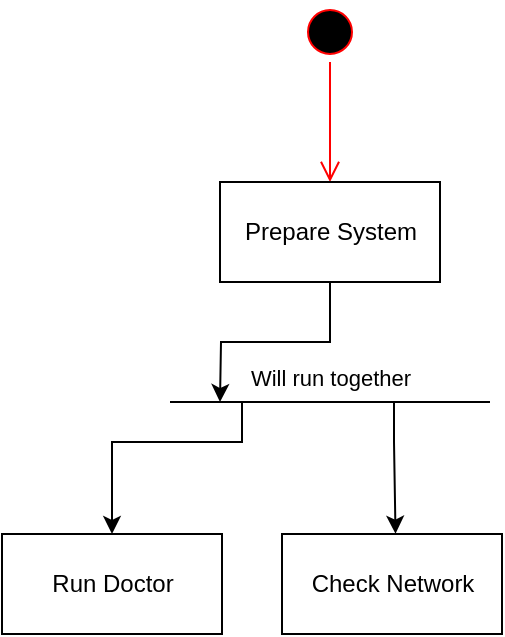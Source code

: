 <mxfile version="20.5.3" type="embed"><diagram id="23iRSUPoRavnBvh4doch" name="Test 1"><mxGraphModel dx="134" dy="1313" grid="1" gridSize="10" guides="1" tooltips="1" connect="1" arrows="1" fold="1" page="1" pageScale="1" pageWidth="827" pageHeight="1169" math="0" shadow="0"><root><mxCell id="0"/><mxCell id="1" parent="0"/><mxCell id="2" value="" style="ellipse;html=1;shape=startState;fillColor=#000000;strokeColor=#ff0000;" vertex="1" parent="1"><mxGeometry x="399" y="-890" width="30" height="30" as="geometry"/></mxCell><mxCell id="3" value="" style="edgeStyle=orthogonalEdgeStyle;html=1;verticalAlign=bottom;endArrow=open;endSize=8;strokeColor=#ff0000;rounded=0;" edge="1" source="2" parent="1"><mxGeometry relative="1" as="geometry"><mxPoint x="414" y="-800" as="targetPoint"/></mxGeometry></mxCell><mxCell id="9" style="edgeStyle=orthogonalEdgeStyle;rounded=0;orthogonalLoop=1;jettySize=auto;html=1;" edge="1" parent="1" source="4"><mxGeometry relative="1" as="geometry"><mxPoint x="359" y="-690" as="targetPoint"/></mxGeometry></mxCell><mxCell id="4" value="Prepare System" style="html=1;" vertex="1" parent="1"><mxGeometry x="359" y="-800" width="110" height="50" as="geometry"/></mxCell><mxCell id="7" value="Will run together" style="endArrow=none;html=1;endSize=12;startArrow=none;startSize=14;startFill=0;align=center;verticalAlign=bottom;endFill=0;rounded=0;edgeStyle=orthogonalEdgeStyle;" edge="1" parent="1"><mxGeometry y="3" relative="1" as="geometry"><mxPoint x="334" y="-690" as="sourcePoint"/><mxPoint x="494" y="-690" as="targetPoint"/></mxGeometry></mxCell><mxCell id="10" value="Check Network" style="html=1;" vertex="1" parent="1"><mxGeometry x="390" y="-624" width="110" height="50" as="geometry"/></mxCell><mxCell id="11" value="Run Doctor" style="html=1;" vertex="1" parent="1"><mxGeometry x="250" y="-624" width="110" height="50" as="geometry"/></mxCell><mxCell id="13" value="" style="endArrow=classic;html=1;rounded=0;entryX=0.5;entryY=0;entryDx=0;entryDy=0;" edge="1" parent="1" target="11"><mxGeometry width="50" height="50" relative="1" as="geometry"><mxPoint x="370" y="-690" as="sourcePoint"/><mxPoint x="410" y="-690" as="targetPoint"/><Array as="points"><mxPoint x="370" y="-670"/><mxPoint x="305" y="-670"/></Array></mxGeometry></mxCell><mxCell id="14" value="" style="endArrow=classic;html=1;rounded=0;entryX=0.516;entryY=-0.003;entryDx=0;entryDy=0;entryPerimeter=0;" edge="1" parent="1" target="10"><mxGeometry width="50" height="50" relative="1" as="geometry"><mxPoint x="446" y="-690" as="sourcePoint"/><mxPoint x="381" y="-624" as="targetPoint"/><Array as="points"><mxPoint x="446" y="-670"/></Array></mxGeometry></mxCell></root></mxGraphModel></diagram></mxfile>